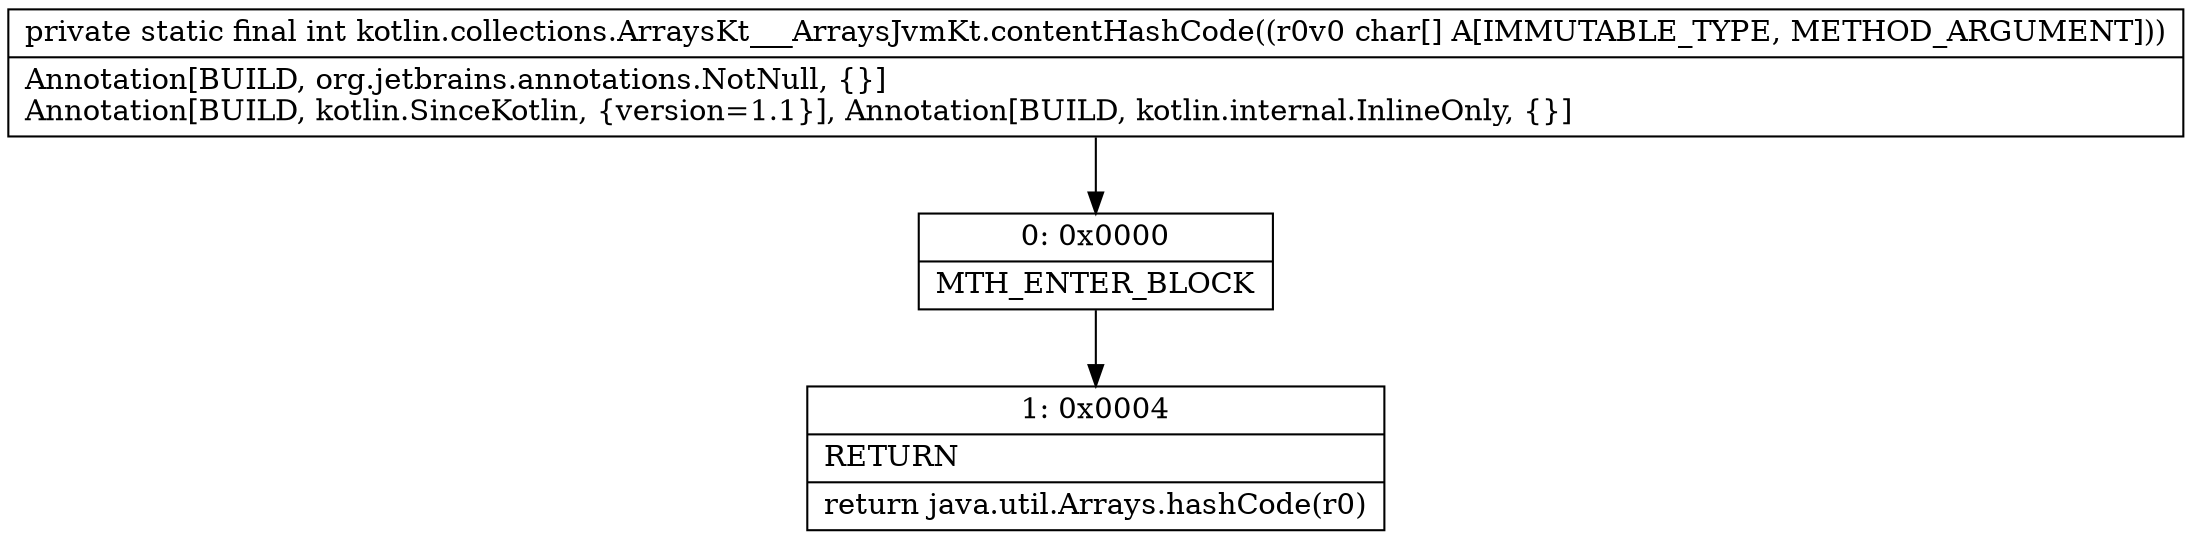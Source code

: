 digraph "CFG forkotlin.collections.ArraysKt___ArraysJvmKt.contentHashCode([C)I" {
Node_0 [shape=record,label="{0\:\ 0x0000|MTH_ENTER_BLOCK\l}"];
Node_1 [shape=record,label="{1\:\ 0x0004|RETURN\l|return java.util.Arrays.hashCode(r0)\l}"];
MethodNode[shape=record,label="{private static final int kotlin.collections.ArraysKt___ArraysJvmKt.contentHashCode((r0v0 char[] A[IMMUTABLE_TYPE, METHOD_ARGUMENT]))  | Annotation[BUILD, org.jetbrains.annotations.NotNull, \{\}]\lAnnotation[BUILD, kotlin.SinceKotlin, \{version=1.1\}], Annotation[BUILD, kotlin.internal.InlineOnly, \{\}]\l}"];
MethodNode -> Node_0;
Node_0 -> Node_1;
}

